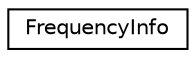 digraph "类继承关系图"
{
  edge [fontname="Helvetica",fontsize="10",labelfontname="Helvetica",labelfontsize="10"];
  node [fontname="Helvetica",fontsize="10",shape=record];
  rankdir="LR";
  Node0 [label="FrequencyInfo",height=0.2,width=0.4,color="black", fillcolor="white", style="filled",URL="$class_frequency_info.html"];
}
